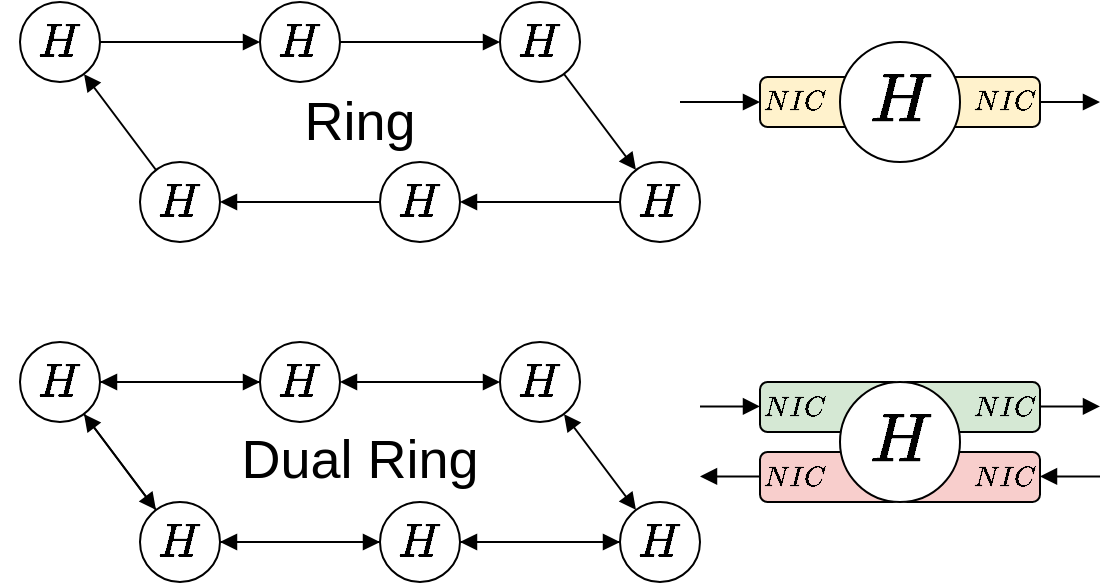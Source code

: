 <mxfile version="13.9.9" type="device"><diagram id="8TZyPL2_UJ4JeMuv_ADB" name="Page-1"><mxGraphModel dx="749" dy="1766" grid="1" gridSize="10" guides="1" tooltips="1" connect="1" arrows="1" fold="1" page="1" pageScale="1" pageWidth="850" pageHeight="1100" math="1" shadow="0"><root><mxCell id="0"/><mxCell id="1" parent="0"/><mxCell id="ERRkl93dwatkVGGrFO77-48" value="$$&amp;nbsp; NIC$$" style="rounded=1;whiteSpace=wrap;html=1;fillColor=#f8cecc;align=right;" vertex="1" parent="1"><mxGeometry x="480" y="-855" width="70" height="25" as="geometry"/></mxCell><mxCell id="ERRkl93dwatkVGGrFO77-50" value="$$&amp;nbsp; NIC$$" style="rounded=1;whiteSpace=wrap;html=1;fillColor=#f8cecc;align=left;" vertex="1" parent="1"><mxGeometry x="410" y="-855" width="70" height="25" as="geometry"/></mxCell><mxCell id="ERRkl93dwatkVGGrFO77-29" style="edgeStyle=none;rounded=0;orthogonalLoop=1;jettySize=auto;html=1;exitX=1;exitY=0.5;exitDx=0;exitDy=0;endArrow=block;endFill=1;fontSize=29;" edge="1" parent="1" source="ERRkl93dwatkVGGrFO77-27"><mxGeometry relative="1" as="geometry"><mxPoint x="580" y="-1030" as="targetPoint"/></mxGeometry></mxCell><mxCell id="ERRkl93dwatkVGGrFO77-27" value="$$&amp;nbsp; NIC$$" style="rounded=1;whiteSpace=wrap;html=1;fillColor=#fff2cc;align=right;" vertex="1" parent="1"><mxGeometry x="480" y="-1042.5" width="70" height="25" as="geometry"/></mxCell><mxCell id="ERRkl93dwatkVGGrFO77-28" style="edgeStyle=none;rounded=0;orthogonalLoop=1;jettySize=auto;html=1;endArrow=block;endFill=1;fontSize=29;entryX=0;entryY=0.5;entryDx=0;entryDy=0;" edge="1" parent="1" target="ERRkl93dwatkVGGrFO77-25"><mxGeometry relative="1" as="geometry"><mxPoint x="360" y="-1030.032" as="targetPoint"/><mxPoint x="370" y="-1030" as="sourcePoint"/></mxGeometry></mxCell><mxCell id="ERRkl93dwatkVGGrFO77-25" value="$$&amp;nbsp; NIC$$" style="rounded=1;whiteSpace=wrap;html=1;fillColor=#fff2cc;align=left;" vertex="1" parent="1"><mxGeometry x="410" y="-1042.5" width="70" height="25" as="geometry"/></mxCell><mxCell id="ERRkl93dwatkVGGrFO77-19" style="edgeStyle=none;rounded=0;orthogonalLoop=1;jettySize=auto;html=1;endArrow=block;endFill=1;" edge="1" parent="1" source="ERRkl93dwatkVGGrFO77-11" target="ERRkl93dwatkVGGrFO77-13"><mxGeometry relative="1" as="geometry"/></mxCell><mxCell id="ERRkl93dwatkVGGrFO77-11" value="$$H$$" style="ellipse;whiteSpace=wrap;html=1;aspect=fixed;fontSize=20;" vertex="1" parent="1"><mxGeometry x="40" y="-1080" width="40" height="40" as="geometry"/></mxCell><mxCell id="ERRkl93dwatkVGGrFO77-20" style="edgeStyle=none;rounded=0;orthogonalLoop=1;jettySize=auto;html=1;exitX=1;exitY=0.5;exitDx=0;exitDy=0;endArrow=block;endFill=1;" edge="1" parent="1" source="ERRkl93dwatkVGGrFO77-13" target="ERRkl93dwatkVGGrFO77-14"><mxGeometry relative="1" as="geometry"/></mxCell><mxCell id="ERRkl93dwatkVGGrFO77-13" value="$$H$$" style="ellipse;whiteSpace=wrap;html=1;aspect=fixed;fontSize=20;" vertex="1" parent="1"><mxGeometry x="160" y="-1080" width="40" height="40" as="geometry"/></mxCell><mxCell id="ERRkl93dwatkVGGrFO77-14" value="$$H$$" style="ellipse;whiteSpace=wrap;html=1;aspect=fixed;fontSize=20;" vertex="1" parent="1"><mxGeometry x="280" y="-1080" width="40" height="40" as="geometry"/></mxCell><mxCell id="ERRkl93dwatkVGGrFO77-22" style="edgeStyle=none;rounded=0;orthogonalLoop=1;jettySize=auto;html=1;endArrow=block;endFill=1;" edge="1" parent="1" source="ERRkl93dwatkVGGrFO77-21" target="ERRkl93dwatkVGGrFO77-15"><mxGeometry relative="1" as="geometry"><mxPoint x="280" y="-960" as="targetPoint"/></mxGeometry></mxCell><mxCell id="ERRkl93dwatkVGGrFO77-15" value="$$H$$" style="ellipse;whiteSpace=wrap;html=1;aspect=fixed;fontSize=20;" vertex="1" parent="1"><mxGeometry x="220" y="-1000" width="40" height="40" as="geometry"/></mxCell><mxCell id="ERRkl93dwatkVGGrFO77-17" style="edgeStyle=orthogonalEdgeStyle;rounded=0;orthogonalLoop=1;jettySize=auto;html=1;endArrow=block;endFill=1;" edge="1" parent="1" source="ERRkl93dwatkVGGrFO77-15" target="ERRkl93dwatkVGGrFO77-16"><mxGeometry relative="1" as="geometry"><mxPoint x="150" y="-960" as="targetPoint"/></mxGeometry></mxCell><mxCell id="ERRkl93dwatkVGGrFO77-18" style="rounded=0;orthogonalLoop=1;jettySize=auto;html=1;endArrow=block;endFill=1;" edge="1" parent="1" source="ERRkl93dwatkVGGrFO77-16" target="ERRkl93dwatkVGGrFO77-11"><mxGeometry relative="1" as="geometry"/></mxCell><mxCell id="ERRkl93dwatkVGGrFO77-16" value="$$H$$" style="ellipse;whiteSpace=wrap;html=1;aspect=fixed;fontSize=20;" vertex="1" parent="1"><mxGeometry x="100" y="-1000" width="40" height="40" as="geometry"/></mxCell><mxCell id="ERRkl93dwatkVGGrFO77-23" style="edgeStyle=none;rounded=0;orthogonalLoop=1;jettySize=auto;html=1;endArrow=block;endFill=1;" edge="1" parent="1" source="ERRkl93dwatkVGGrFO77-14" target="ERRkl93dwatkVGGrFO77-21"><mxGeometry relative="1" as="geometry"><mxPoint x="290" y="-1000" as="sourcePoint"/></mxGeometry></mxCell><mxCell id="ERRkl93dwatkVGGrFO77-21" value="$$H$$" style="ellipse;whiteSpace=wrap;html=1;aspect=fixed;fontSize=20;" vertex="1" parent="1"><mxGeometry x="340" y="-1000" width="40" height="40" as="geometry"/></mxCell><mxCell id="ERRkl93dwatkVGGrFO77-24" value="$$H$$" style="ellipse;whiteSpace=wrap;html=1;aspect=fixed;fontSize=29;" vertex="1" parent="1"><mxGeometry x="450" y="-1060" width="60" height="60" as="geometry"/></mxCell><mxCell id="ERRkl93dwatkVGGrFO77-31" value="$$&amp;nbsp; NIC$$" style="rounded=1;whiteSpace=wrap;html=1;fillColor=#d5e8d4;align=right;" vertex="1" parent="1"><mxGeometry x="480" y="-890" width="70" height="25" as="geometry"/></mxCell><mxCell id="ERRkl93dwatkVGGrFO77-33" value="$$&amp;nbsp; NIC$$" style="rounded=1;whiteSpace=wrap;html=1;fillColor=#d5e8d4;align=left;" vertex="1" parent="1"><mxGeometry x="410" y="-890" width="70" height="25" as="geometry"/></mxCell><mxCell id="ERRkl93dwatkVGGrFO77-34" style="edgeStyle=none;rounded=0;orthogonalLoop=1;jettySize=auto;html=1;endArrow=none;endFill=0;" edge="1" parent="1" source="ERRkl93dwatkVGGrFO77-35" target="ERRkl93dwatkVGGrFO77-37"><mxGeometry relative="1" as="geometry"/></mxCell><mxCell id="ERRkl93dwatkVGGrFO77-35" value="$$H$$" style="ellipse;whiteSpace=wrap;html=1;aspect=fixed;fontSize=20;" vertex="1" parent="1"><mxGeometry x="40" y="-910" width="40" height="40" as="geometry"/></mxCell><mxCell id="ERRkl93dwatkVGGrFO77-36" style="edgeStyle=none;rounded=0;orthogonalLoop=1;jettySize=auto;html=1;exitX=1;exitY=0.5;exitDx=0;exitDy=0;endArrow=block;endFill=1;startArrow=block;startFill=1;" edge="1" parent="1" source="ERRkl93dwatkVGGrFO77-37" target="ERRkl93dwatkVGGrFO77-38"><mxGeometry relative="1" as="geometry"/></mxCell><mxCell id="ERRkl93dwatkVGGrFO77-37" value="$$H$$" style="ellipse;whiteSpace=wrap;html=1;aspect=fixed;fontSize=20;" vertex="1" parent="1"><mxGeometry x="160" y="-910" width="40" height="40" as="geometry"/></mxCell><mxCell id="ERRkl93dwatkVGGrFO77-38" value="$$H$$" style="ellipse;whiteSpace=wrap;html=1;aspect=fixed;fontSize=20;" vertex="1" parent="1"><mxGeometry x="280" y="-910" width="40" height="40" as="geometry"/></mxCell><mxCell id="ERRkl93dwatkVGGrFO77-39" style="edgeStyle=none;rounded=0;orthogonalLoop=1;jettySize=auto;html=1;exitX=1;exitY=0.5;exitDx=0;exitDy=0;endArrow=none;endFill=0;" edge="1" parent="1" source="ERRkl93dwatkVGGrFO77-40" target="ERRkl93dwatkVGGrFO77-45"><mxGeometry relative="1" as="geometry"/></mxCell><mxCell id="ERRkl93dwatkVGGrFO77-40" value="$$H$$" style="ellipse;whiteSpace=wrap;html=1;aspect=fixed;fontSize=20;" vertex="1" parent="1"><mxGeometry x="220" y="-830" width="40" height="40" as="geometry"/></mxCell><mxCell id="ERRkl93dwatkVGGrFO77-41" style="edgeStyle=orthogonalEdgeStyle;rounded=0;orthogonalLoop=1;jettySize=auto;html=1;endArrow=none;endFill=0;" edge="1" parent="1" source="ERRkl93dwatkVGGrFO77-43" target="ERRkl93dwatkVGGrFO77-40"><mxGeometry relative="1" as="geometry"/></mxCell><mxCell id="ERRkl93dwatkVGGrFO77-42" style="rounded=0;orthogonalLoop=1;jettySize=auto;html=1;endArrow=none;endFill=0;" edge="1" parent="1" source="ERRkl93dwatkVGGrFO77-43" target="ERRkl93dwatkVGGrFO77-35"><mxGeometry relative="1" as="geometry"/></mxCell><mxCell id="ERRkl93dwatkVGGrFO77-43" value="$$H$$" style="ellipse;whiteSpace=wrap;html=1;aspect=fixed;fontSize=20;" vertex="1" parent="1"><mxGeometry x="100" y="-830" width="40" height="40" as="geometry"/></mxCell><mxCell id="ERRkl93dwatkVGGrFO77-44" style="edgeStyle=none;rounded=0;orthogonalLoop=1;jettySize=auto;html=1;endArrow=block;endFill=1;startArrow=block;startFill=1;" edge="1" parent="1" source="ERRkl93dwatkVGGrFO77-45" target="ERRkl93dwatkVGGrFO77-38"><mxGeometry relative="1" as="geometry"/></mxCell><mxCell id="ERRkl93dwatkVGGrFO77-45" value="$$H$$" style="ellipse;whiteSpace=wrap;html=1;aspect=fixed;fontSize=20;" vertex="1" parent="1"><mxGeometry x="340" y="-830" width="40" height="40" as="geometry"/></mxCell><mxCell id="ERRkl93dwatkVGGrFO77-46" value="$$H$$" style="ellipse;whiteSpace=wrap;html=1;aspect=fixed;fontSize=29;" vertex="1" parent="1"><mxGeometry x="450" y="-890" width="60" height="60" as="geometry"/></mxCell><mxCell id="ERRkl93dwatkVGGrFO77-53" style="edgeStyle=none;rounded=0;orthogonalLoop=1;jettySize=auto;html=1;endArrow=block;endFill=1;startArrow=block;startFill=1;" edge="1" parent="1"><mxGeometry relative="1" as="geometry"><mxPoint x="80" y="-890" as="sourcePoint"/><mxPoint x="160" y="-890" as="targetPoint"/></mxGeometry></mxCell><mxCell id="ERRkl93dwatkVGGrFO77-54" style="rounded=0;orthogonalLoop=1;jettySize=auto;html=1;endArrow=block;endFill=1;startArrow=block;startFill=1;" edge="1" parent="1"><mxGeometry relative="1" as="geometry"><mxPoint x="108.0" y="-826.0" as="sourcePoint"/><mxPoint x="72.0" y="-874.0" as="targetPoint"/></mxGeometry></mxCell><mxCell id="ERRkl93dwatkVGGrFO77-55" style="edgeStyle=orthogonalEdgeStyle;rounded=0;orthogonalLoop=1;jettySize=auto;html=1;endArrow=block;endFill=1;startArrow=block;startFill=1;" edge="1" parent="1"><mxGeometry relative="1" as="geometry"><mxPoint x="140" y="-810" as="sourcePoint"/><mxPoint x="220" y="-810" as="targetPoint"/></mxGeometry></mxCell><mxCell id="ERRkl93dwatkVGGrFO77-56" style="edgeStyle=none;rounded=0;orthogonalLoop=1;jettySize=auto;html=1;exitX=1;exitY=0.5;exitDx=0;exitDy=0;endArrow=block;endFill=1;startArrow=block;startFill=1;" edge="1" parent="1"><mxGeometry relative="1" as="geometry"><mxPoint x="260" y="-810" as="sourcePoint"/><mxPoint x="340" y="-810" as="targetPoint"/></mxGeometry></mxCell><mxCell id="ERRkl93dwatkVGGrFO77-57" style="edgeStyle=none;rounded=0;orthogonalLoop=1;jettySize=auto;html=1;exitX=1;exitY=0.5;exitDx=0;exitDy=0;endArrow=block;endFill=1;fontSize=29;" edge="1" parent="1"><mxGeometry relative="1" as="geometry"><mxPoint x="580" y="-877.79" as="targetPoint"/><mxPoint x="550" y="-877.79" as="sourcePoint"/></mxGeometry></mxCell><mxCell id="ERRkl93dwatkVGGrFO77-58" style="edgeStyle=none;rounded=0;orthogonalLoop=1;jettySize=auto;html=1;exitX=1;exitY=0.5;exitDx=0;exitDy=0;endArrow=block;endFill=1;fontSize=29;" edge="1" parent="1"><mxGeometry relative="1" as="geometry"><mxPoint x="410" y="-877.79" as="targetPoint"/><mxPoint x="380" y="-877.79" as="sourcePoint"/></mxGeometry></mxCell><mxCell id="ERRkl93dwatkVGGrFO77-59" style="edgeStyle=none;rounded=0;orthogonalLoop=1;jettySize=auto;html=1;exitX=1;exitY=0.5;exitDx=0;exitDy=0;endArrow=none;endFill=0;fontSize=29;startArrow=block;startFill=1;" edge="1" parent="1"><mxGeometry relative="1" as="geometry"><mxPoint x="580" y="-842.79" as="targetPoint"/><mxPoint x="550" y="-842.79" as="sourcePoint"/></mxGeometry></mxCell><mxCell id="ERRkl93dwatkVGGrFO77-60" style="edgeStyle=none;rounded=0;orthogonalLoop=1;jettySize=auto;html=1;exitX=1;exitY=0.5;exitDx=0;exitDy=0;endArrow=none;endFill=0;fontSize=29;startArrow=block;startFill=1;" edge="1" parent="1"><mxGeometry relative="1" as="geometry"><mxPoint x="410" y="-842.79" as="targetPoint"/><mxPoint x="380" y="-842.79" as="sourcePoint"/></mxGeometry></mxCell><mxCell id="ERRkl93dwatkVGGrFO77-61" value="Ring" style="text;html=1;strokeColor=none;fillColor=none;align=center;verticalAlign=middle;whiteSpace=wrap;rounded=0;fontSize=27;" vertex="1" parent="1"><mxGeometry x="190" y="-1030" width="40" height="20" as="geometry"/></mxCell><mxCell id="ERRkl93dwatkVGGrFO77-62" value="Dual Ring" style="text;html=1;strokeColor=none;fillColor=none;align=center;verticalAlign=middle;whiteSpace=wrap;rounded=0;fontSize=27;" vertex="1" parent="1"><mxGeometry x="140" y="-861" width="140" height="20" as="geometry"/></mxCell></root></mxGraphModel></diagram></mxfile>